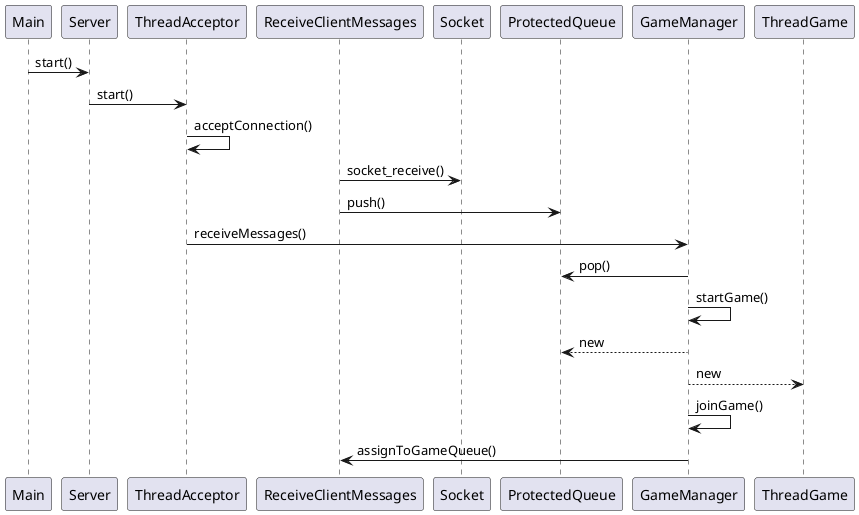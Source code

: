 @startuml start_game
    Main -> Server : start()
    Server -> ThreadAcceptor : start()
    ThreadAcceptor -> ThreadAcceptor : acceptConnection()
    ReceiveClientMessages -> Socket : socket_receive()
    ReceiveClientMessages -> ProtectedQueue : push()
    ThreadAcceptor -> GameManager : receiveMessages()
    GameManager -> ProtectedQueue : pop()
    GameManager -> GameManager : startGame()
    GameManager --> ProtectedQueue : new
    GameManager --> ThreadGame : new
    GameManager -> GameManager : joinGame()
    GameManager -> ReceiveClientMessages : assignToGameQueue()
@enduml